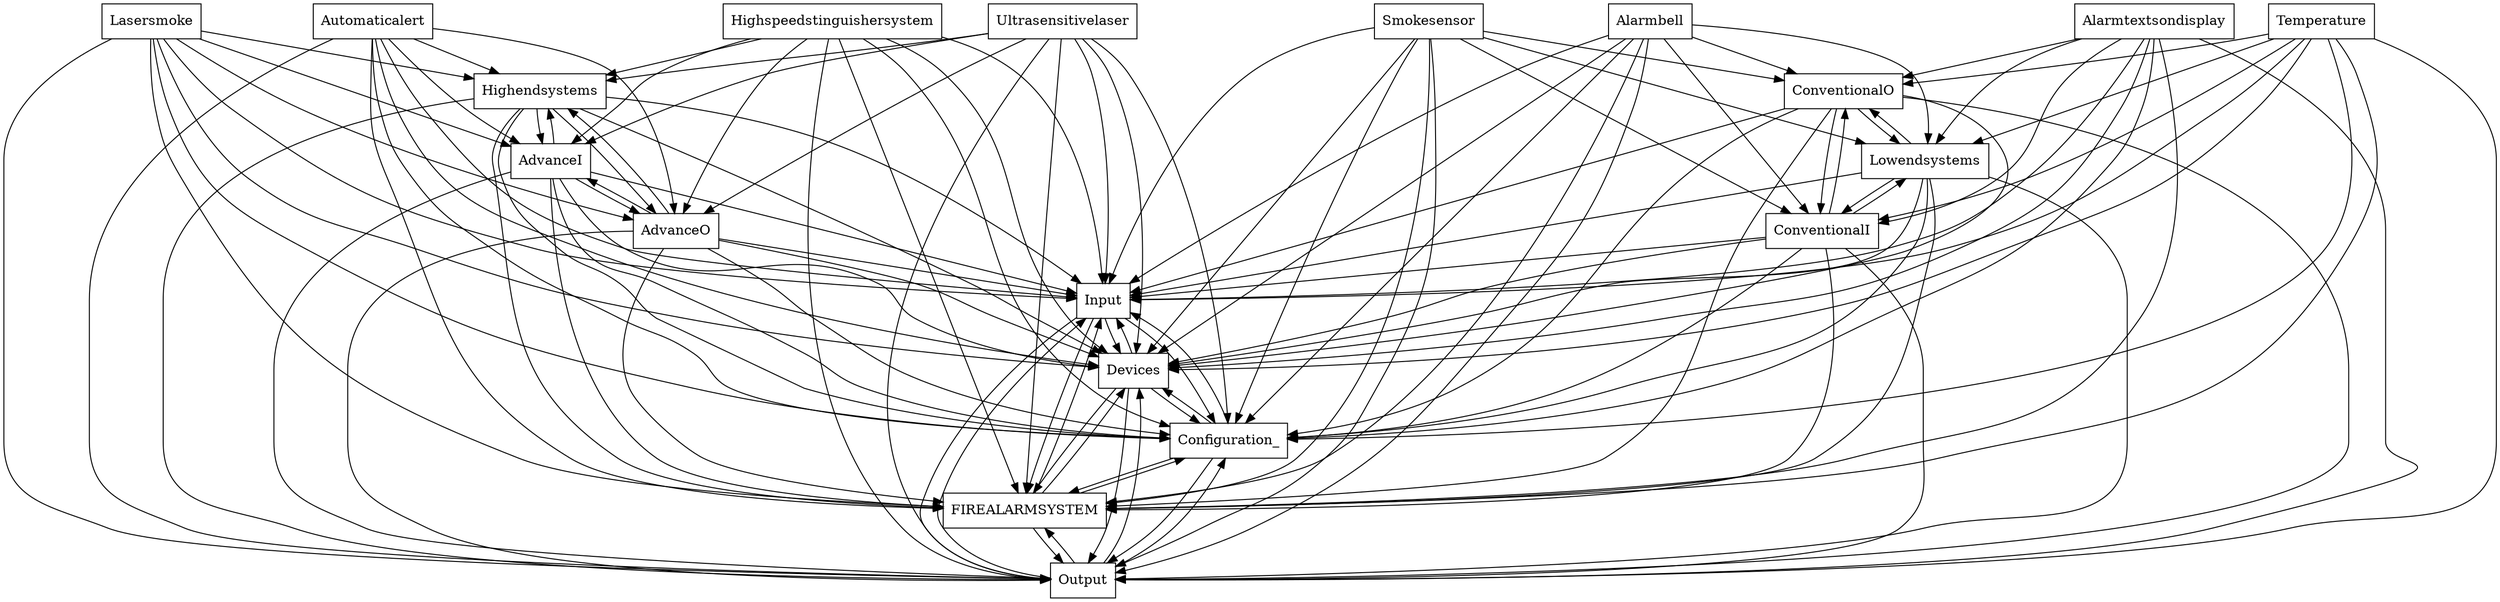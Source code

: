 digraph{
graph [rankdir=TB];
node [shape=box];
edge [arrowhead=normal];
0[label="Highspeedstinguishersystem",]
1[label="Input",]
2[label="Automaticalert",]
3[label="Highendsystems",]
4[label="Devices",]
5[label="Temperature",]
6[label="Output",]
7[label="Lasersmoke",]
8[label="FIREALARMSYSTEM",]
9[label="ConventionalO",]
10[label="Lowendsystems",]
11[label="ConventionalI",]
12[label="Ultrasensitivelaser",]
13[label="AdvanceI",]
14[label="Configuration_",]
15[label="AdvanceO",]
16[label="Alarmtextsondisplay",]
17[label="Alarmbell",]
18[label="Smokesensor",]
0->1[label="",]
0->3[label="",]
0->4[label="",]
0->6[label="",]
0->8[label="",]
0->13[label="",]
0->14[label="",]
0->15[label="",]
1->4[label="",]
1->6[label="",]
1->8[label="",]
1->14[label="",]
2->1[label="",]
2->3[label="",]
2->4[label="",]
2->6[label="",]
2->8[label="",]
2->13[label="",]
2->14[label="",]
2->15[label="",]
3->1[label="",]
3->4[label="",]
3->6[label="",]
3->8[label="",]
3->13[label="",]
3->14[label="",]
3->15[label="",]
4->1[label="",]
4->6[label="",]
4->8[label="",]
4->14[label="",]
5->1[label="",]
5->4[label="",]
5->6[label="",]
5->8[label="",]
5->9[label="",]
5->10[label="",]
5->11[label="",]
5->14[label="",]
6->1[label="",]
6->4[label="",]
6->8[label="",]
6->14[label="",]
7->1[label="",]
7->3[label="",]
7->4[label="",]
7->6[label="",]
7->8[label="",]
7->13[label="",]
7->14[label="",]
7->15[label="",]
8->1[label="",]
8->4[label="",]
8->6[label="",]
8->14[label="",]
9->1[label="",]
9->4[label="",]
9->6[label="",]
9->8[label="",]
9->10[label="",]
9->11[label="",]
9->14[label="",]
10->1[label="",]
10->4[label="",]
10->6[label="",]
10->8[label="",]
10->9[label="",]
10->11[label="",]
10->14[label="",]
11->1[label="",]
11->4[label="",]
11->6[label="",]
11->8[label="",]
11->9[label="",]
11->10[label="",]
11->14[label="",]
12->1[label="",]
12->3[label="",]
12->4[label="",]
12->6[label="",]
12->8[label="",]
12->13[label="",]
12->14[label="",]
12->15[label="",]
13->1[label="",]
13->3[label="",]
13->4[label="",]
13->6[label="",]
13->8[label="",]
13->14[label="",]
13->15[label="",]
14->1[label="",]
14->4[label="",]
14->6[label="",]
14->8[label="",]
15->1[label="",]
15->3[label="",]
15->4[label="",]
15->6[label="",]
15->8[label="",]
15->13[label="",]
15->14[label="",]
16->1[label="",]
16->4[label="",]
16->6[label="",]
16->8[label="",]
16->9[label="",]
16->10[label="",]
16->11[label="",]
16->14[label="",]
17->1[label="",]
17->4[label="",]
17->6[label="",]
17->8[label="",]
17->9[label="",]
17->10[label="",]
17->11[label="",]
17->14[label="",]
18->1[label="",]
18->4[label="",]
18->6[label="",]
18->8[label="",]
18->9[label="",]
18->10[label="",]
18->11[label="",]
18->14[label="",]
}
